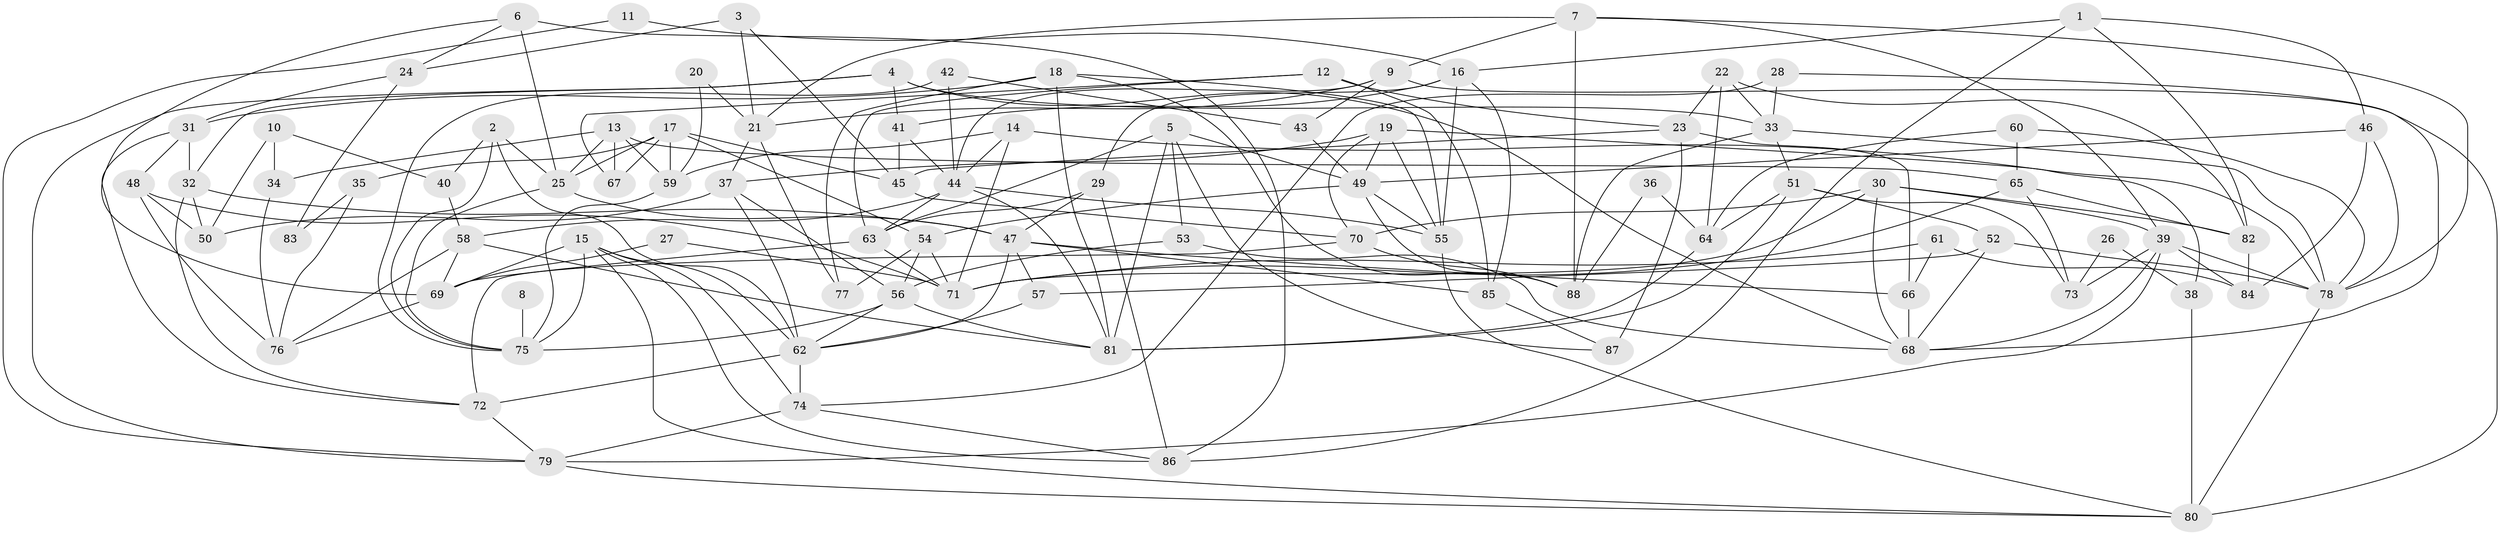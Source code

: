 // original degree distribution, {4: 0.264, 3: 0.296, 5: 0.168, 2: 0.12, 6: 0.096, 7: 0.048, 8: 0.008}
// Generated by graph-tools (version 1.1) at 2025/37/03/04/25 23:37:08]
// undirected, 88 vertices, 203 edges
graph export_dot {
  node [color=gray90,style=filled];
  1;
  2;
  3;
  4;
  5;
  6;
  7;
  8;
  9;
  10;
  11;
  12;
  13;
  14;
  15;
  16;
  17;
  18;
  19;
  20;
  21;
  22;
  23;
  24;
  25;
  26;
  27;
  28;
  29;
  30;
  31;
  32;
  33;
  34;
  35;
  36;
  37;
  38;
  39;
  40;
  41;
  42;
  43;
  44;
  45;
  46;
  47;
  48;
  49;
  50;
  51;
  52;
  53;
  54;
  55;
  56;
  57;
  58;
  59;
  60;
  61;
  62;
  63;
  64;
  65;
  66;
  67;
  68;
  69;
  70;
  71;
  72;
  73;
  74;
  75;
  76;
  77;
  78;
  79;
  80;
  81;
  82;
  83;
  84;
  85;
  86;
  87;
  88;
  1 -- 16 [weight=1.0];
  1 -- 46 [weight=1.0];
  1 -- 82 [weight=1.0];
  1 -- 86 [weight=1.0];
  2 -- 25 [weight=1.0];
  2 -- 40 [weight=1.0];
  2 -- 62 [weight=1.0];
  2 -- 75 [weight=1.0];
  3 -- 21 [weight=1.0];
  3 -- 24 [weight=1.0];
  3 -- 45 [weight=1.0];
  4 -- 32 [weight=1.0];
  4 -- 33 [weight=1.0];
  4 -- 41 [weight=1.0];
  4 -- 68 [weight=1.0];
  4 -- 79 [weight=1.0];
  5 -- 49 [weight=1.0];
  5 -- 53 [weight=1.0];
  5 -- 63 [weight=1.0];
  5 -- 81 [weight=1.0];
  5 -- 87 [weight=1.0];
  6 -- 24 [weight=1.0];
  6 -- 25 [weight=1.0];
  6 -- 69 [weight=1.0];
  6 -- 86 [weight=1.0];
  7 -- 9 [weight=1.0];
  7 -- 21 [weight=1.0];
  7 -- 39 [weight=1.0];
  7 -- 78 [weight=1.0];
  7 -- 88 [weight=1.0];
  8 -- 75 [weight=2.0];
  9 -- 21 [weight=1.0];
  9 -- 43 [weight=1.0];
  9 -- 44 [weight=1.0];
  9 -- 80 [weight=2.0];
  10 -- 34 [weight=1.0];
  10 -- 40 [weight=1.0];
  10 -- 50 [weight=1.0];
  11 -- 16 [weight=1.0];
  11 -- 79 [weight=1.0];
  12 -- 23 [weight=1.0];
  12 -- 63 [weight=1.0];
  12 -- 67 [weight=1.0];
  12 -- 85 [weight=1.0];
  13 -- 25 [weight=1.0];
  13 -- 34 [weight=1.0];
  13 -- 59 [weight=1.0];
  13 -- 65 [weight=1.0];
  13 -- 67 [weight=2.0];
  14 -- 44 [weight=1.0];
  14 -- 59 [weight=2.0];
  14 -- 71 [weight=1.0];
  14 -- 78 [weight=1.0];
  15 -- 62 [weight=1.0];
  15 -- 69 [weight=1.0];
  15 -- 74 [weight=1.0];
  15 -- 75 [weight=1.0];
  15 -- 80 [weight=1.0];
  15 -- 86 [weight=1.0];
  16 -- 29 [weight=1.0];
  16 -- 41 [weight=1.0];
  16 -- 55 [weight=1.0];
  16 -- 85 [weight=2.0];
  17 -- 25 [weight=1.0];
  17 -- 35 [weight=1.0];
  17 -- 45 [weight=1.0];
  17 -- 54 [weight=1.0];
  17 -- 59 [weight=1.0];
  17 -- 67 [weight=1.0];
  18 -- 31 [weight=2.0];
  18 -- 55 [weight=1.0];
  18 -- 77 [weight=1.0];
  18 -- 81 [weight=1.0];
  18 -- 88 [weight=2.0];
  19 -- 37 [weight=1.0];
  19 -- 38 [weight=1.0];
  19 -- 49 [weight=1.0];
  19 -- 55 [weight=1.0];
  19 -- 70 [weight=1.0];
  20 -- 21 [weight=1.0];
  20 -- 59 [weight=1.0];
  21 -- 37 [weight=1.0];
  21 -- 77 [weight=1.0];
  22 -- 23 [weight=1.0];
  22 -- 33 [weight=1.0];
  22 -- 64 [weight=1.0];
  22 -- 82 [weight=1.0];
  23 -- 45 [weight=1.0];
  23 -- 66 [weight=1.0];
  23 -- 87 [weight=2.0];
  24 -- 31 [weight=1.0];
  24 -- 83 [weight=1.0];
  25 -- 47 [weight=1.0];
  25 -- 75 [weight=1.0];
  26 -- 38 [weight=1.0];
  26 -- 73 [weight=1.0];
  27 -- 69 [weight=1.0];
  27 -- 71 [weight=1.0];
  28 -- 33 [weight=1.0];
  28 -- 68 [weight=1.0];
  28 -- 74 [weight=1.0];
  29 -- 47 [weight=1.0];
  29 -- 63 [weight=1.0];
  29 -- 86 [weight=1.0];
  30 -- 39 [weight=1.0];
  30 -- 68 [weight=1.0];
  30 -- 70 [weight=1.0];
  30 -- 71 [weight=1.0];
  30 -- 82 [weight=1.0];
  31 -- 32 [weight=1.0];
  31 -- 48 [weight=1.0];
  31 -- 72 [weight=1.0];
  32 -- 47 [weight=1.0];
  32 -- 50 [weight=1.0];
  32 -- 72 [weight=1.0];
  33 -- 51 [weight=1.0];
  33 -- 78 [weight=1.0];
  33 -- 88 [weight=1.0];
  34 -- 76 [weight=1.0];
  35 -- 76 [weight=1.0];
  35 -- 83 [weight=1.0];
  36 -- 64 [weight=1.0];
  36 -- 88 [weight=1.0];
  37 -- 50 [weight=1.0];
  37 -- 56 [weight=1.0];
  37 -- 62 [weight=1.0];
  38 -- 80 [weight=1.0];
  39 -- 68 [weight=1.0];
  39 -- 73 [weight=1.0];
  39 -- 78 [weight=1.0];
  39 -- 79 [weight=1.0];
  39 -- 84 [weight=1.0];
  40 -- 58 [weight=1.0];
  41 -- 44 [weight=1.0];
  41 -- 45 [weight=1.0];
  42 -- 43 [weight=1.0];
  42 -- 44 [weight=1.0];
  42 -- 75 [weight=1.0];
  43 -- 49 [weight=1.0];
  44 -- 55 [weight=1.0];
  44 -- 58 [weight=1.0];
  44 -- 63 [weight=1.0];
  44 -- 81 [weight=1.0];
  45 -- 70 [weight=1.0];
  46 -- 49 [weight=1.0];
  46 -- 78 [weight=1.0];
  46 -- 84 [weight=1.0];
  47 -- 57 [weight=1.0];
  47 -- 62 [weight=1.0];
  47 -- 66 [weight=1.0];
  47 -- 85 [weight=1.0];
  48 -- 50 [weight=1.0];
  48 -- 71 [weight=1.0];
  48 -- 76 [weight=1.0];
  49 -- 54 [weight=1.0];
  49 -- 55 [weight=1.0];
  49 -- 88 [weight=1.0];
  51 -- 52 [weight=1.0];
  51 -- 64 [weight=1.0];
  51 -- 73 [weight=1.0];
  51 -- 81 [weight=1.0];
  52 -- 57 [weight=1.0];
  52 -- 68 [weight=1.0];
  52 -- 78 [weight=1.0];
  53 -- 56 [weight=1.0];
  53 -- 68 [weight=1.0];
  54 -- 56 [weight=1.0];
  54 -- 71 [weight=1.0];
  54 -- 77 [weight=1.0];
  55 -- 80 [weight=1.0];
  56 -- 62 [weight=1.0];
  56 -- 75 [weight=1.0];
  56 -- 81 [weight=1.0];
  57 -- 62 [weight=1.0];
  58 -- 69 [weight=1.0];
  58 -- 76 [weight=1.0];
  58 -- 81 [weight=1.0];
  59 -- 75 [weight=1.0];
  60 -- 64 [weight=1.0];
  60 -- 65 [weight=1.0];
  60 -- 78 [weight=1.0];
  61 -- 66 [weight=1.0];
  61 -- 71 [weight=1.0];
  61 -- 84 [weight=1.0];
  62 -- 72 [weight=1.0];
  62 -- 74 [weight=1.0];
  63 -- 69 [weight=1.0];
  63 -- 71 [weight=1.0];
  64 -- 81 [weight=1.0];
  65 -- 71 [weight=1.0];
  65 -- 73 [weight=1.0];
  65 -- 82 [weight=1.0];
  66 -- 68 [weight=1.0];
  69 -- 76 [weight=1.0];
  70 -- 72 [weight=1.0];
  70 -- 88 [weight=1.0];
  72 -- 79 [weight=1.0];
  74 -- 79 [weight=1.0];
  74 -- 86 [weight=1.0];
  78 -- 80 [weight=1.0];
  79 -- 80 [weight=1.0];
  82 -- 84 [weight=1.0];
  85 -- 87 [weight=1.0];
}

